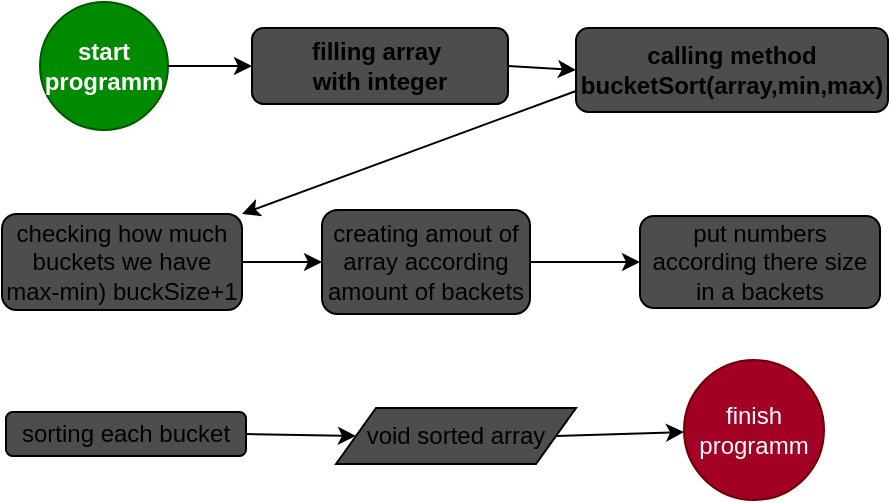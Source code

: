 <mxfile version="20.5.3" type="embed"><diagram id="ajtBCtTv1dVO-f0QK_Ge" name="Page-1"><mxGraphModel dx="1038" dy="563" grid="0" gridSize="10" guides="1" tooltips="1" connect="1" arrows="1" fold="1" page="0" pageScale="1" pageWidth="850" pageHeight="1100" math="0" shadow="0"><root><mxCell id="0"/><mxCell id="1" parent="0"/><mxCell id="2" value="&lt;b&gt;start programm&lt;/b&gt;" style="ellipse;whiteSpace=wrap;html=1;aspect=fixed;fillColor=#008a00;fontColor=#ffffff;strokeColor=#005700;" vertex="1" parent="1"><mxGeometry x="-13" y="27" width="64" height="64" as="geometry"/></mxCell><mxCell id="3" value="finish programm" style="ellipse;whiteSpace=wrap;html=1;aspect=fixed;fillColor=#a20025;fontColor=#ffffff;strokeColor=#6F0000;" vertex="1" parent="1"><mxGeometry x="309" y="206" width="70" height="70" as="geometry"/></mxCell><mxCell id="4" value="&lt;b&gt;&amp;nbsp; &amp;nbsp; &amp;nbsp; &amp;nbsp; filling array&amp;nbsp; &amp;nbsp; &amp;nbsp; &amp;nbsp; &amp;nbsp; with integer&lt;/b&gt;" style="rounded=1;whiteSpace=wrap;html=1;fillColor=#4D4D4D;" vertex="1" parent="1"><mxGeometry x="93" y="40" width="128" height="38" as="geometry"/></mxCell><mxCell id="6" value="" style="endArrow=classic;html=1;rounded=0;exitX=1;exitY=0.5;exitDx=0;exitDy=0;entryX=0;entryY=0.5;entryDx=0;entryDy=0;" edge="1" parent="1" source="2" target="4"><mxGeometry width="50" height="50" relative="1" as="geometry"><mxPoint x="212" y="294" as="sourcePoint"/><mxPoint x="262" y="244" as="targetPoint"/></mxGeometry></mxCell><mxCell id="7" value="&lt;b&gt;calling method bucketSort(array,min,max)&lt;/b&gt;" style="rounded=1;whiteSpace=wrap;html=1;fillColor=#4D4D4D;" vertex="1" parent="1"><mxGeometry x="255" y="40" width="156" height="42" as="geometry"/></mxCell><mxCell id="9" value="" style="endArrow=classic;html=1;rounded=0;exitX=1;exitY=0.5;exitDx=0;exitDy=0;entryX=0;entryY=0.5;entryDx=0;entryDy=0;" edge="1" parent="1" source="4" target="7"><mxGeometry width="50" height="50" relative="1" as="geometry"><mxPoint x="212" y="287" as="sourcePoint"/><mxPoint x="262" y="237" as="targetPoint"/></mxGeometry></mxCell><mxCell id="10" value="checking how much buckets we have max-min) buckSize+1" style="rounded=1;whiteSpace=wrap;html=1;fillColor=#4D4D4D;" vertex="1" parent="1"><mxGeometry x="-32" y="133" width="120" height="48" as="geometry"/></mxCell><mxCell id="11" value="" style="endArrow=classic;html=1;rounded=0;entryX=1;entryY=0;entryDx=0;entryDy=0;exitX=0;exitY=0.75;exitDx=0;exitDy=0;" edge="1" parent="1" source="7" target="10"><mxGeometry width="50" height="50" relative="1" as="geometry"><mxPoint x="212" y="273" as="sourcePoint"/><mxPoint x="262" y="223" as="targetPoint"/></mxGeometry></mxCell><mxCell id="15" style="edgeStyle=orthogonalEdgeStyle;rounded=0;orthogonalLoop=1;jettySize=auto;html=1;exitX=1;exitY=0.5;exitDx=0;exitDy=0;entryX=0;entryY=0.5;entryDx=0;entryDy=0;" edge="1" parent="1" source="12" target="14"><mxGeometry relative="1" as="geometry"/></mxCell><mxCell id="12" value="creating amout of array according amount of backets" style="rounded=1;whiteSpace=wrap;html=1;fillColor=#4D4D4D;" vertex="1" parent="1"><mxGeometry x="128" y="131" width="104" height="52" as="geometry"/></mxCell><mxCell id="13" value="" style="endArrow=classic;html=1;rounded=0;exitX=1;exitY=0.5;exitDx=0;exitDy=0;entryX=0;entryY=0.5;entryDx=0;entryDy=0;" edge="1" parent="1" source="10" target="12"><mxGeometry width="50" height="50" relative="1" as="geometry"><mxPoint x="212" y="258" as="sourcePoint"/><mxPoint x="262" y="208" as="targetPoint"/></mxGeometry></mxCell><mxCell id="14" value="put numbers according there size in a backets" style="rounded=1;whiteSpace=wrap;html=1;fillColor=#4D4D4D;" vertex="1" parent="1"><mxGeometry x="287" y="134" width="120" height="46" as="geometry"/></mxCell><mxCell id="16" value="sorting each bucket" style="rounded=1;whiteSpace=wrap;html=1;fillColor=#4D4D4D;" vertex="1" parent="1"><mxGeometry x="-30" y="232" width="120" height="22" as="geometry"/></mxCell><mxCell id="17" value="void sorted array" style="shape=parallelogram;perimeter=parallelogramPerimeter;whiteSpace=wrap;html=1;fixedSize=1;fillColor=#4D4D4D;" vertex="1" parent="1"><mxGeometry x="135" y="230" width="120" height="28" as="geometry"/></mxCell><mxCell id="18" value="" style="endArrow=classic;html=1;rounded=0;exitX=1;exitY=0.5;exitDx=0;exitDy=0;entryX=0;entryY=0.5;entryDx=0;entryDy=0;" edge="1" parent="1" source="16" target="17"><mxGeometry width="50" height="50" relative="1" as="geometry"><mxPoint x="65" y="341" as="sourcePoint"/><mxPoint x="115" y="291" as="targetPoint"/></mxGeometry></mxCell><mxCell id="19" value="" style="endArrow=classic;html=1;rounded=0;exitX=1;exitY=0.5;exitDx=0;exitDy=0;" edge="1" parent="1" source="17" target="3"><mxGeometry width="50" height="50" relative="1" as="geometry"><mxPoint x="200" y="244" as="sourcePoint"/><mxPoint x="250" y="194" as="targetPoint"/></mxGeometry></mxCell></root></mxGraphModel></diagram></mxfile>